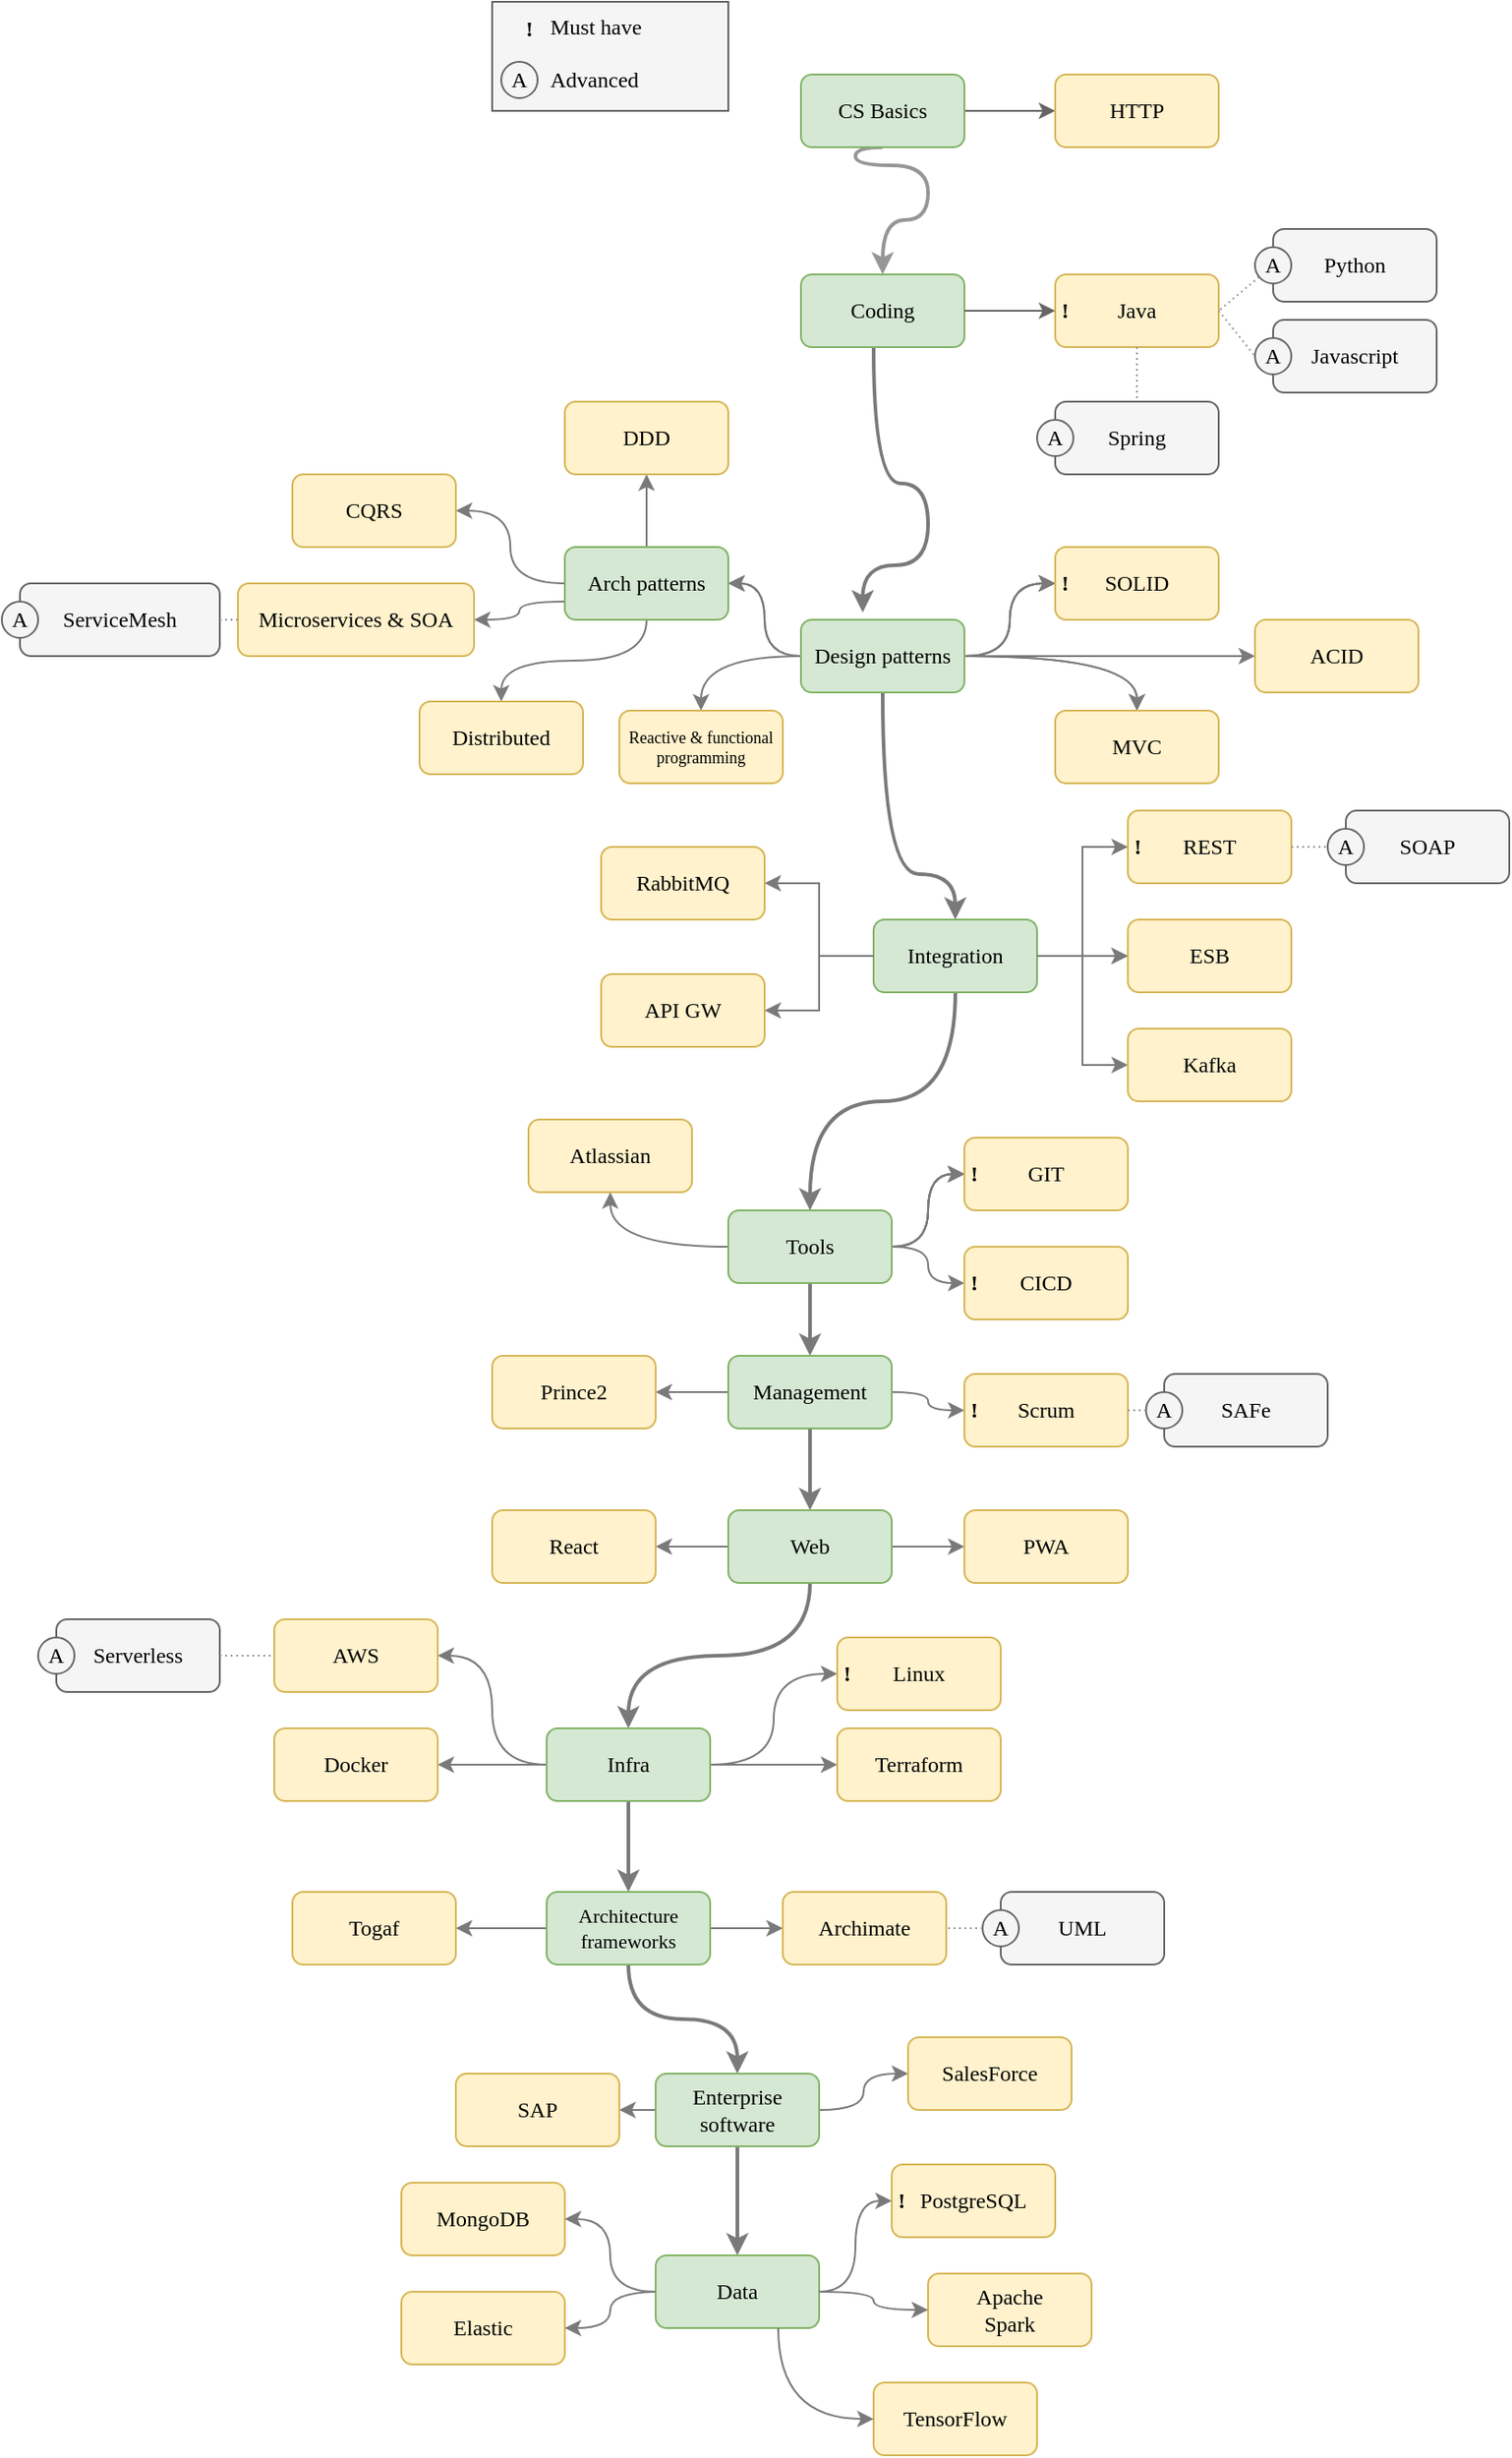 <mxfile>
    <diagram id="Pi41pnNdRc9fKp1xGcwt" name="Stránka-1">
        <mxGraphModel dx="1901" dy="782" grid="1" gridSize="10" guides="1" tooltips="1" connect="1" arrows="1" fold="1" page="1" pageScale="1" pageWidth="827" pageHeight="1169" math="0" shadow="0">
            <root>
                <mxCell id="0"/>
                <mxCell id="1" parent="0"/>
                <mxCell id="m7-xdzquWjCq0PtOlxxY-18" style="edgeStyle=elbowEdgeStyle;rounded=0;orthogonalLoop=1;jettySize=auto;html=1;exitX=1;exitY=0.5;exitDx=0;exitDy=0;entryX=0;entryY=0.5;entryDx=0;entryDy=0;fontFamily=Lucida Console;endArrow=classic;endFill=1;fillColor=#f5f5f5;strokeColor=#666666;fontColor=#000000;" parent="1" source="m7-xdzquWjCq0PtOlxxY-1" target="m7-xdzquWjCq0PtOlxxY-3" edge="1">
                    <mxGeometry relative="1" as="geometry"/>
                </mxCell>
                <mxCell id="m7-xdzquWjCq0PtOlxxY-20" style="edgeStyle=orthogonalEdgeStyle;curved=1;rounded=0;orthogonalLoop=1;jettySize=auto;html=1;exitX=0.5;exitY=1;exitDx=0;exitDy=0;entryX=0.5;entryY=0;entryDx=0;entryDy=0;fontFamily=Lucida Console;endArrow=classic;endFill=1;strokeColor=#969696;strokeWidth=2;fontColor=#000000;" parent="1" source="m7-xdzquWjCq0PtOlxxY-1" target="m7-xdzquWjCq0PtOlxxY-6" edge="1">
                    <mxGeometry relative="1" as="geometry">
                        <Array as="points">
                            <mxPoint x="320" y="220"/>
                            <mxPoint x="320" y="230"/>
                            <mxPoint x="360" y="230"/>
                            <mxPoint x="360" y="260"/>
                            <mxPoint x="335" y="260"/>
                        </Array>
                    </mxGeometry>
                </mxCell>
                <mxCell id="m7-xdzquWjCq0PtOlxxY-1" value="CS Basics" style="rounded=1;whiteSpace=wrap;html=1;fontFamily=Lucida Console;fillColor=#d5e8d4;strokeColor=#82b366;fontColor=#000000;" parent="1" vertex="1">
                    <mxGeometry x="290" y="180" width="90" height="40" as="geometry"/>
                </mxCell>
                <mxCell id="m7-xdzquWjCq0PtOlxxY-3" value="HTTP" style="rounded=1;whiteSpace=wrap;html=1;fontFamily=Lucida Console;fillColor=#fff2cc;strokeColor=#d6b656;fontColor=#000000;" parent="1" vertex="1">
                    <mxGeometry x="430" y="180" width="90" height="40" as="geometry"/>
                </mxCell>
                <mxCell id="m7-xdzquWjCq0PtOlxxY-27" value="" style="edgeStyle=orthogonalEdgeStyle;curved=1;rounded=0;orthogonalLoop=1;jettySize=auto;html=1;strokeColor=#7A7A7A;fontFamily=Lucida Console;endArrow=classic;endFill=1;entryX=0.378;entryY=-0.1;entryDx=0;entryDy=0;entryPerimeter=0;strokeWidth=2;fontColor=#000000;" parent="1" source="m7-xdzquWjCq0PtOlxxY-6" target="m7-xdzquWjCq0PtOlxxY-26" edge="1">
                    <mxGeometry relative="1" as="geometry">
                        <Array as="points">
                            <mxPoint x="330" y="405"/>
                            <mxPoint x="360" y="405"/>
                            <mxPoint x="360" y="450"/>
                            <mxPoint x="324" y="450"/>
                        </Array>
                    </mxGeometry>
                </mxCell>
                <mxCell id="m7-xdzquWjCq0PtOlxxY-6" value="Coding" style="rounded=1;whiteSpace=wrap;html=1;fontFamily=Lucida Console;fillColor=#d5e8d4;strokeColor=#82b366;fontColor=#000000;" parent="1" vertex="1">
                    <mxGeometry x="290" y="290" width="90" height="40" as="geometry"/>
                </mxCell>
                <mxCell id="m7-xdzquWjCq0PtOlxxY-7" value="Java" style="rounded=1;whiteSpace=wrap;html=1;fontFamily=Lucida Console;fillColor=#fff2cc;strokeColor=#d6b656;fontColor=#000000;" parent="1" vertex="1">
                    <mxGeometry x="430" y="290" width="90" height="40" as="geometry"/>
                </mxCell>
                <mxCell id="m7-xdzquWjCq0PtOlxxY-9" value="Python" style="rounded=1;whiteSpace=wrap;html=1;fontFamily=Lucida Console;fillColor=#f5f5f5;strokeColor=#666666;fontColor=#000000;" parent="1" vertex="1">
                    <mxGeometry x="550" y="265" width="90" height="40" as="geometry"/>
                </mxCell>
                <mxCell id="m7-xdzquWjCq0PtOlxxY-10" value="Javascript" style="rounded=1;whiteSpace=wrap;html=1;fontFamily=Lucida Console;fillColor=#f5f5f5;strokeColor=#666666;fontColor=#000000;" parent="1" vertex="1">
                    <mxGeometry x="550" y="315" width="90" height="40" as="geometry"/>
                </mxCell>
                <mxCell id="m7-xdzquWjCq0PtOlxxY-16" style="edgeStyle=none;rounded=0;orthogonalLoop=1;jettySize=auto;html=1;entryX=1;entryY=0.5;entryDx=0;entryDy=0;dashed=1;dashPattern=1 2;fontFamily=Lucida Console;endArrow=none;endFill=0;strokeColor=#999999;fontColor=#000000;" parent="1" source="m7-xdzquWjCq0PtOlxxY-12" target="m7-xdzquWjCq0PtOlxxY-7" edge="1">
                    <mxGeometry relative="1" as="geometry"/>
                </mxCell>
                <mxCell id="m7-xdzquWjCq0PtOlxxY-12" value="A" style="ellipse;whiteSpace=wrap;html=1;aspect=fixed;fontFamily=Lucida Console;fillColor=#f5f5f5;fontColor=#000000;strokeColor=#666666;" parent="1" vertex="1">
                    <mxGeometry x="540" y="275" width="20" height="20" as="geometry"/>
                </mxCell>
                <mxCell id="m7-xdzquWjCq0PtOlxxY-13" value="A" style="ellipse;whiteSpace=wrap;html=1;aspect=fixed;fontFamily=Lucida Console;fillColor=#f5f5f5;fontColor=#000000;strokeColor=#666666;" parent="1" vertex="1">
                    <mxGeometry x="540" y="325" width="20" height="20" as="geometry"/>
                </mxCell>
                <mxCell id="m7-xdzquWjCq0PtOlxxY-15" style="edgeStyle=none;rounded=0;orthogonalLoop=1;jettySize=auto;html=1;exitX=1;exitY=0.5;exitDx=0;exitDy=0;entryX=0;entryY=0.5;entryDx=0;entryDy=0;fontFamily=Lucida Console;endArrow=none;endFill=0;dashed=1;dashPattern=1 2;strokeColor=#999999;fontColor=#000000;" parent="1" source="m7-xdzquWjCq0PtOlxxY-7" target="m7-xdzquWjCq0PtOlxxY-13" edge="1">
                    <mxGeometry relative="1" as="geometry">
                        <mxPoint x="510" y="420" as="sourcePoint"/>
                        <mxPoint x="550" y="370" as="targetPoint"/>
                    </mxGeometry>
                </mxCell>
                <mxCell id="m7-xdzquWjCq0PtOlxxY-21" style="edgeStyle=elbowEdgeStyle;rounded=0;orthogonalLoop=1;jettySize=auto;html=1;exitX=1;exitY=0.5;exitDx=0;exitDy=0;entryX=0;entryY=0.5;entryDx=0;entryDy=0;fontFamily=Lucida Console;endArrow=classic;endFill=1;fillColor=#f5f5f5;strokeColor=#666666;fontColor=#000000;" parent="1" source="m7-xdzquWjCq0PtOlxxY-6" target="m7-xdzquWjCq0PtOlxxY-7" edge="1">
                    <mxGeometry relative="1" as="geometry">
                        <mxPoint x="390" y="190" as="sourcePoint"/>
                        <mxPoint x="440" y="140" as="targetPoint"/>
                    </mxGeometry>
                </mxCell>
                <mxCell id="m7-xdzquWjCq0PtOlxxY-24" value="Spring" style="rounded=1;whiteSpace=wrap;html=1;fontFamily=Lucida Console;fillColor=#f5f5f5;strokeColor=#666666;fontColor=#000000;" parent="1" vertex="1">
                    <mxGeometry x="430" y="360" width="90" height="40" as="geometry"/>
                </mxCell>
                <mxCell id="m7-xdzquWjCq0PtOlxxY-30" value="" style="edgeStyle=orthogonalEdgeStyle;curved=1;rounded=0;orthogonalLoop=1;jettySize=auto;html=1;strokeColor=#7A7A7A;fontFamily=Lucida Console;endArrow=classic;endFill=1;fontColor=#000000;" parent="1" source="m7-xdzquWjCq0PtOlxxY-26" target="m7-xdzquWjCq0PtOlxxY-29" edge="1">
                    <mxGeometry relative="1" as="geometry"/>
                </mxCell>
                <mxCell id="m7-xdzquWjCq0PtOlxxY-31" value="" style="edgeStyle=orthogonalEdgeStyle;curved=1;rounded=0;orthogonalLoop=1;jettySize=auto;html=1;strokeColor=#7A7A7A;fontFamily=Lucida Console;endArrow=classic;endFill=1;fontColor=#000000;" parent="1" source="m7-xdzquWjCq0PtOlxxY-26" target="m7-xdzquWjCq0PtOlxxY-29" edge="1">
                    <mxGeometry relative="1" as="geometry"/>
                </mxCell>
                <mxCell id="m7-xdzquWjCq0PtOlxxY-34" value="" style="edgeStyle=orthogonalEdgeStyle;curved=1;rounded=0;orthogonalLoop=1;jettySize=auto;html=1;strokeColor=#7A7A7A;fontFamily=Lucida Console;endArrow=classic;endFill=1;exitX=0;exitY=0.5;exitDx=0;exitDy=0;fontColor=#000000;" parent="1" source="m7-xdzquWjCq0PtOlxxY-35" target="m7-xdzquWjCq0PtOlxxY-32" edge="1">
                    <mxGeometry relative="1" as="geometry"/>
                </mxCell>
                <mxCell id="m7-xdzquWjCq0PtOlxxY-36" value="" style="edgeStyle=orthogonalEdgeStyle;curved=1;rounded=0;orthogonalLoop=1;jettySize=auto;html=1;strokeColor=#7A7A7A;fontFamily=Lucida Console;endArrow=classic;endFill=1;fontColor=#000000;" parent="1" source="m7-xdzquWjCq0PtOlxxY-26" target="m7-xdzquWjCq0PtOlxxY-35" edge="1">
                    <mxGeometry relative="1" as="geometry"/>
                </mxCell>
                <mxCell id="m7-xdzquWjCq0PtOlxxY-44" value="" style="edgeStyle=orthogonalEdgeStyle;curved=1;rounded=0;orthogonalLoop=1;jettySize=auto;html=1;strokeColor=#7A7A7A;fontFamily=Lucida Console;endArrow=classic;endFill=1;fontColor=#000000;" parent="1" source="m7-xdzquWjCq0PtOlxxY-26" target="m7-xdzquWjCq0PtOlxxY-29" edge="1">
                    <mxGeometry relative="1" as="geometry"/>
                </mxCell>
                <mxCell id="m7-xdzquWjCq0PtOlxxY-46" value="" style="edgeStyle=orthogonalEdgeStyle;curved=1;rounded=0;orthogonalLoop=1;jettySize=auto;html=1;strokeColor=#7A7A7A;fontFamily=Lucida Console;endArrow=classic;endFill=1;fontColor=#000000;" parent="1" source="m7-xdzquWjCq0PtOlxxY-26" target="m7-xdzquWjCq0PtOlxxY-45" edge="1">
                    <mxGeometry relative="1" as="geometry"/>
                </mxCell>
                <mxCell id="m7-xdzquWjCq0PtOlxxY-48" value="" style="edgeStyle=orthogonalEdgeStyle;curved=1;rounded=0;orthogonalLoop=1;jettySize=auto;html=1;strokeColor=#7A7A7A;fontFamily=Lucida Console;endArrow=classic;endFill=1;strokeWidth=2;fontColor=#000000;" parent="1" source="m7-xdzquWjCq0PtOlxxY-26" target="m7-xdzquWjCq0PtOlxxY-47" edge="1">
                    <mxGeometry relative="1" as="geometry">
                        <Array as="points">
                            <mxPoint x="335" y="620"/>
                            <mxPoint x="375" y="620"/>
                        </Array>
                    </mxGeometry>
                </mxCell>
                <mxCell id="m7-xdzquWjCq0PtOlxxY-49" value="" style="edgeStyle=orthogonalEdgeStyle;curved=1;rounded=0;orthogonalLoop=1;jettySize=auto;html=1;strokeColor=#7A7A7A;fontFamily=Lucida Console;endArrow=classic;endFill=1;fontColor=#000000;" parent="1" source="m7-xdzquWjCq0PtOlxxY-26" target="m7-xdzquWjCq0PtOlxxY-45" edge="1">
                    <mxGeometry relative="1" as="geometry"/>
                </mxCell>
                <mxCell id="m7-xdzquWjCq0PtOlxxY-51" value="" style="edgeStyle=orthogonalEdgeStyle;curved=1;rounded=0;orthogonalLoop=1;jettySize=auto;html=1;strokeColor=#7A7A7A;fontFamily=Lucida Console;endArrow=classic;endFill=1;fontColor=#000000;" parent="1" source="m7-xdzquWjCq0PtOlxxY-26" target="m7-xdzquWjCq0PtOlxxY-50" edge="1">
                    <mxGeometry relative="1" as="geometry"/>
                </mxCell>
                <mxCell id="m7-xdzquWjCq0PtOlxxY-101" value="" style="edgeStyle=orthogonalEdgeStyle;curved=1;rounded=0;orthogonalLoop=1;jettySize=auto;html=1;strokeColor=#7A7A7A;fontFamily=Lucida Console;endArrow=classic;endFill=1;fontColor=#000000;" parent="1" source="m7-xdzquWjCq0PtOlxxY-26" target="m7-xdzquWjCq0PtOlxxY-35" edge="1">
                    <mxGeometry relative="1" as="geometry"/>
                </mxCell>
                <mxCell id="m7-xdzquWjCq0PtOlxxY-103" value="" style="edgeStyle=orthogonalEdgeStyle;curved=1;rounded=0;orthogonalLoop=1;jettySize=auto;html=1;strokeColor=#7A7A7A;fontFamily=Lucida Console;endArrow=classic;endFill=1;fontColor=#000000;" parent="1" source="m7-xdzquWjCq0PtOlxxY-26" target="m7-xdzquWjCq0PtOlxxY-102" edge="1">
                    <mxGeometry relative="1" as="geometry"/>
                </mxCell>
                <mxCell id="m7-xdzquWjCq0PtOlxxY-26" value="Design patterns" style="rounded=1;whiteSpace=wrap;html=1;fontFamily=Lucida Console;fillColor=#d5e8d4;strokeColor=#82b366;fontColor=#000000;" parent="1" vertex="1">
                    <mxGeometry x="290" y="480" width="90" height="40" as="geometry"/>
                </mxCell>
                <mxCell id="m7-xdzquWjCq0PtOlxxY-29" value="SOLID" style="rounded=1;whiteSpace=wrap;html=1;fontFamily=Lucida Console;fillColor=#fff2cc;strokeColor=#d6b656;fontColor=#000000;" parent="1" vertex="1">
                    <mxGeometry x="430" y="440" width="90" height="40" as="geometry"/>
                </mxCell>
                <mxCell id="m7-xdzquWjCq0PtOlxxY-32" value="CQRS" style="rounded=1;whiteSpace=wrap;html=1;fontFamily=Lucida Console;fillColor=#fff2cc;strokeColor=#d6b656;fontColor=#000000;" parent="1" vertex="1">
                    <mxGeometry x="10" y="400" width="90" height="40" as="geometry"/>
                </mxCell>
                <mxCell id="m7-xdzquWjCq0PtOlxxY-38" value="" style="edgeStyle=orthogonalEdgeStyle;curved=1;rounded=0;orthogonalLoop=1;jettySize=auto;html=1;strokeColor=#7A7A7A;fontFamily=Lucida Console;endArrow=classic;endFill=1;exitX=0;exitY=0.75;exitDx=0;exitDy=0;fontColor=#000000;" parent="1" source="m7-xdzquWjCq0PtOlxxY-35" target="m7-xdzquWjCq0PtOlxxY-37" edge="1">
                    <mxGeometry relative="1" as="geometry"/>
                </mxCell>
                <mxCell id="m7-xdzquWjCq0PtOlxxY-40" value="" style="edgeStyle=orthogonalEdgeStyle;curved=1;rounded=0;orthogonalLoop=1;jettySize=auto;html=1;strokeColor=#7A7A7A;fontFamily=Lucida Console;endArrow=classic;endFill=1;exitX=0.5;exitY=1;exitDx=0;exitDy=0;fontColor=#000000;" parent="1" source="m7-xdzquWjCq0PtOlxxY-35" target="m7-xdzquWjCq0PtOlxxY-39" edge="1">
                    <mxGeometry relative="1" as="geometry"/>
                </mxCell>
                <mxCell id="m7-xdzquWjCq0PtOlxxY-42" value="" style="edgeStyle=orthogonalEdgeStyle;curved=1;rounded=0;orthogonalLoop=1;jettySize=auto;html=1;strokeColor=#7A7A7A;fontFamily=Lucida Console;endArrow=classic;endFill=1;fontColor=#000000;" parent="1" source="m7-xdzquWjCq0PtOlxxY-35" target="m7-xdzquWjCq0PtOlxxY-41" edge="1">
                    <mxGeometry relative="1" as="geometry"/>
                </mxCell>
                <mxCell id="m7-xdzquWjCq0PtOlxxY-35" value="Arch patterns" style="rounded=1;whiteSpace=wrap;html=1;fontFamily=Lucida Console;fillColor=#d5e8d4;strokeColor=#82b366;fontColor=#000000;" parent="1" vertex="1">
                    <mxGeometry x="160" y="440" width="90" height="40" as="geometry"/>
                </mxCell>
                <mxCell id="m7-xdzquWjCq0PtOlxxY-37" value="Microservices &amp;amp; SOA" style="rounded=1;whiteSpace=wrap;html=1;fontFamily=Lucida Console;fillColor=#fff2cc;strokeColor=#d6b656;fontColor=#000000;" parent="1" vertex="1">
                    <mxGeometry x="-20" y="460" width="130" height="40" as="geometry"/>
                </mxCell>
                <mxCell id="m7-xdzquWjCq0PtOlxxY-39" value="Distributed" style="rounded=1;whiteSpace=wrap;html=1;fontFamily=Lucida Console;fillColor=#fff2cc;strokeColor=#d6b656;fontColor=#000000;" parent="1" vertex="1">
                    <mxGeometry x="80" y="525" width="90" height="40" as="geometry"/>
                </mxCell>
                <mxCell id="m7-xdzquWjCq0PtOlxxY-41" value="DDD" style="rounded=1;whiteSpace=wrap;html=1;fontFamily=Lucida Console;fillColor=#fff2cc;strokeColor=#d6b656;fontColor=#000000;" parent="1" vertex="1">
                    <mxGeometry x="160" y="360" width="90" height="40" as="geometry"/>
                </mxCell>
                <mxCell id="m7-xdzquWjCq0PtOlxxY-45" value="MVC" style="rounded=1;whiteSpace=wrap;html=1;fontFamily=Lucida Console;fillColor=#fff2cc;strokeColor=#d6b656;fontColor=#000000;" parent="1" vertex="1">
                    <mxGeometry x="430" y="530" width="90" height="40" as="geometry"/>
                </mxCell>
                <mxCell id="m7-xdzquWjCq0PtOlxxY-61" value="" style="edgeStyle=orthogonalEdgeStyle;curved=1;rounded=0;orthogonalLoop=1;jettySize=auto;html=1;strokeColor=#7A7A7A;fontFamily=Lucida Console;endArrow=classic;endFill=1;fontColor=#000000;" parent="1" source="m7-xdzquWjCq0PtOlxxY-47" target="m7-xdzquWjCq0PtOlxxY-60" edge="1">
                    <mxGeometry relative="1" as="geometry"/>
                </mxCell>
                <mxCell id="m7-xdzquWjCq0PtOlxxY-63" value="" style="edgeStyle=elbowEdgeStyle;rounded=0;orthogonalLoop=1;jettySize=auto;html=1;strokeColor=#7A7A7A;fontFamily=Lucida Console;endArrow=classic;endFill=1;fontColor=#000000;" parent="1" source="m7-xdzquWjCq0PtOlxxY-47" target="m7-xdzquWjCq0PtOlxxY-62" edge="1">
                    <mxGeometry relative="1" as="geometry"/>
                </mxCell>
                <mxCell id="m7-xdzquWjCq0PtOlxxY-76" style="edgeStyle=orthogonalEdgeStyle;rounded=0;orthogonalLoop=1;jettySize=auto;html=1;strokeColor=#7A7A7A;fontFamily=Lucida Console;endArrow=classic;endFill=1;curved=1;exitX=0.5;exitY=1;exitDx=0;exitDy=0;entryX=0.5;entryY=0;entryDx=0;entryDy=0;strokeWidth=2;fontColor=#000000;" parent="1" source="m7-xdzquWjCq0PtOlxxY-47" target="m7-xdzquWjCq0PtOlxxY-77" edge="1">
                    <mxGeometry relative="1" as="geometry">
                        <mxPoint x="290" y="855" as="targetPoint"/>
                    </mxGeometry>
                </mxCell>
                <mxCell id="m7-xdzquWjCq0PtOlxxY-47" value="Integration" style="rounded=1;whiteSpace=wrap;html=1;fontFamily=Lucida Console;fillColor=#d5e8d4;strokeColor=#82b366;fontColor=#000000;" parent="1" vertex="1">
                    <mxGeometry x="330" y="645" width="90" height="40" as="geometry"/>
                </mxCell>
                <mxCell id="m7-xdzquWjCq0PtOlxxY-50" value="ACID" style="rounded=1;whiteSpace=wrap;html=1;fontFamily=Lucida Console;fillColor=#fff2cc;strokeColor=#d6b656;fontColor=#000000;" parent="1" vertex="1">
                    <mxGeometry x="540" y="480" width="90" height="40" as="geometry"/>
                </mxCell>
                <mxCell id="m7-xdzquWjCq0PtOlxxY-53" value="REST" style="rounded=1;whiteSpace=wrap;html=1;fontFamily=Lucida Console;fillColor=#fff2cc;strokeColor=#d6b656;fontColor=#000000;" parent="1" vertex="1">
                    <mxGeometry x="470" y="585" width="90" height="40" as="geometry"/>
                </mxCell>
                <mxCell id="m7-xdzquWjCq0PtOlxxY-57" value="SOAP" style="rounded=1;whiteSpace=wrap;html=1;fontFamily=Lucida Console;fillColor=#f5f5f5;strokeColor=#666666;fontColor=#000000;" parent="1" vertex="1">
                    <mxGeometry x="590" y="585" width="90" height="40" as="geometry"/>
                </mxCell>
                <mxCell id="m7-xdzquWjCq0PtOlxxY-58" value="A" style="ellipse;whiteSpace=wrap;html=1;aspect=fixed;fontFamily=Lucida Console;fillColor=#f5f5f5;fontColor=#000000;strokeColor=#666666;" parent="1" vertex="1">
                    <mxGeometry x="580" y="595" width="20" height="20" as="geometry"/>
                </mxCell>
                <mxCell id="m7-xdzquWjCq0PtOlxxY-59" style="edgeStyle=none;rounded=0;orthogonalLoop=1;jettySize=auto;html=1;exitX=1;exitY=0.5;exitDx=0;exitDy=0;entryX=0;entryY=0.5;entryDx=0;entryDy=0;fontFamily=Lucida Console;endArrow=none;endFill=0;dashed=1;dashPattern=1 2;strokeColor=#999999;fontColor=#000000;" parent="1" source="m7-xdzquWjCq0PtOlxxY-53" target="m7-xdzquWjCq0PtOlxxY-58" edge="1">
                    <mxGeometry relative="1" as="geometry">
                        <mxPoint x="590" y="525" as="sourcePoint"/>
                        <mxPoint x="620" y="585" as="targetPoint"/>
                    </mxGeometry>
                </mxCell>
                <mxCell id="m7-xdzquWjCq0PtOlxxY-60" value="ESB" style="rounded=1;whiteSpace=wrap;html=1;fontFamily=Lucida Console;fillColor=#fff2cc;strokeColor=#d6b656;fontColor=#000000;" parent="1" vertex="1">
                    <mxGeometry x="470" y="645" width="90" height="40" as="geometry"/>
                </mxCell>
                <mxCell id="m7-xdzquWjCq0PtOlxxY-62" value="Kafka" style="rounded=1;whiteSpace=wrap;html=1;fontFamily=Lucida Console;fillColor=#fff2cc;strokeColor=#d6b656;fontColor=#000000;" parent="1" vertex="1">
                    <mxGeometry x="470" y="705" width="90" height="40" as="geometry"/>
                </mxCell>
                <mxCell id="m7-xdzquWjCq0PtOlxxY-64" value="RabbitMQ" style="rounded=1;whiteSpace=wrap;html=1;fontFamily=Lucida Console;fillColor=#fff2cc;strokeColor=#d6b656;fontColor=#000000;" parent="1" vertex="1">
                    <mxGeometry x="180" y="605" width="90" height="40" as="geometry"/>
                </mxCell>
                <mxCell id="m7-xdzquWjCq0PtOlxxY-69" value="API GW" style="rounded=1;whiteSpace=wrap;html=1;fontFamily=Lucida Console;fillColor=#fff2cc;strokeColor=#d6b656;fontColor=#000000;" parent="1" vertex="1">
                    <mxGeometry x="180" y="675" width="90" height="40" as="geometry"/>
                </mxCell>
                <mxCell id="m7-xdzquWjCq0PtOlxxY-71" value="" style="edgeStyle=elbowEdgeStyle;rounded=0;orthogonalLoop=1;jettySize=auto;html=1;strokeColor=#7A7A7A;fontFamily=Lucida Console;endArrow=classic;endFill=1;entryX=1;entryY=0.5;entryDx=0;entryDy=0;fontColor=#000000;" parent="1" target="m7-xdzquWjCq0PtOlxxY-69" edge="1">
                    <mxGeometry relative="1" as="geometry">
                        <mxPoint x="330" y="665" as="sourcePoint"/>
                        <mxPoint x="270" y="705" as="targetPoint"/>
                    </mxGeometry>
                </mxCell>
                <mxCell id="m7-xdzquWjCq0PtOlxxY-72" value="" style="edgeStyle=elbowEdgeStyle;rounded=0;orthogonalLoop=1;jettySize=auto;html=1;strokeColor=#7A7A7A;fontFamily=Lucida Console;endArrow=classic;endFill=1;entryX=1;entryY=0.5;entryDx=0;entryDy=0;fontColor=#000000;" parent="1" target="m7-xdzquWjCq0PtOlxxY-64" edge="1">
                    <mxGeometry relative="1" as="geometry">
                        <mxPoint x="330" y="665" as="sourcePoint"/>
                        <mxPoint x="225" y="635" as="targetPoint"/>
                    </mxGeometry>
                </mxCell>
                <mxCell id="m7-xdzquWjCq0PtOlxxY-73" value="" style="edgeStyle=elbowEdgeStyle;rounded=0;orthogonalLoop=1;jettySize=auto;html=1;strokeColor=#7A7A7A;fontFamily=Lucida Console;endArrow=classic;endFill=1;entryX=0;entryY=0.5;entryDx=0;entryDy=0;fontColor=#000000;" parent="1" target="m7-xdzquWjCq0PtOlxxY-53" edge="1">
                    <mxGeometry relative="1" as="geometry">
                        <mxPoint x="420" y="665" as="sourcePoint"/>
                        <mxPoint x="470" y="585" as="targetPoint"/>
                    </mxGeometry>
                </mxCell>
                <mxCell id="m7-xdzquWjCq0PtOlxxY-74" value="" style="edgeStyle=elbowEdgeStyle;rounded=0;orthogonalLoop=1;jettySize=auto;html=1;strokeColor=#7A7A7A;fontFamily=Lucida Console;endArrow=classic;endFill=1;fontColor=#000000;" parent="1" edge="1">
                    <mxGeometry relative="1" as="geometry">
                        <mxPoint x="420" y="665" as="sourcePoint"/>
                        <mxPoint x="470" y="665" as="targetPoint"/>
                    </mxGeometry>
                </mxCell>
                <mxCell id="m7-xdzquWjCq0PtOlxxY-79" value="" style="edgeStyle=orthogonalEdgeStyle;curved=1;rounded=0;orthogonalLoop=1;jettySize=auto;html=1;strokeColor=#7A7A7A;fontFamily=Lucida Console;endArrow=classic;endFill=1;fontColor=#000000;" parent="1" source="m7-xdzquWjCq0PtOlxxY-77" target="m7-xdzquWjCq0PtOlxxY-78" edge="1">
                    <mxGeometry relative="1" as="geometry"/>
                </mxCell>
                <mxCell id="m7-xdzquWjCq0PtOlxxY-80" value="" style="edgeStyle=orthogonalEdgeStyle;curved=1;rounded=0;orthogonalLoop=1;jettySize=auto;html=1;strokeColor=#7A7A7A;fontFamily=Lucida Console;endArrow=classic;endFill=1;fontColor=#000000;" parent="1" source="m7-xdzquWjCq0PtOlxxY-77" target="m7-xdzquWjCq0PtOlxxY-78" edge="1">
                    <mxGeometry relative="1" as="geometry"/>
                </mxCell>
                <mxCell id="m7-xdzquWjCq0PtOlxxY-81" value="" style="edgeStyle=orthogonalEdgeStyle;curved=1;rounded=0;orthogonalLoop=1;jettySize=auto;html=1;strokeColor=#7A7A7A;fontFamily=Lucida Console;endArrow=classic;endFill=1;fontColor=#000000;" parent="1" source="m7-xdzquWjCq0PtOlxxY-77" target="m7-xdzquWjCq0PtOlxxY-78" edge="1">
                    <mxGeometry relative="1" as="geometry"/>
                </mxCell>
                <mxCell id="m7-xdzquWjCq0PtOlxxY-82" value="" style="edgeStyle=orthogonalEdgeStyle;curved=1;rounded=0;orthogonalLoop=1;jettySize=auto;html=1;strokeColor=#7A7A7A;fontFamily=Lucida Console;endArrow=classic;endFill=1;fontColor=#000000;" parent="1" source="m7-xdzquWjCq0PtOlxxY-77" target="m7-xdzquWjCq0PtOlxxY-78" edge="1">
                    <mxGeometry relative="1" as="geometry"/>
                </mxCell>
                <mxCell id="m7-xdzquWjCq0PtOlxxY-84" value="" style="edgeStyle=orthogonalEdgeStyle;curved=1;rounded=0;orthogonalLoop=1;jettySize=auto;html=1;strokeColor=#7A7A7A;fontFamily=Lucida Console;endArrow=classic;endFill=1;fontColor=#000000;" parent="1" source="m7-xdzquWjCq0PtOlxxY-77" target="m7-xdzquWjCq0PtOlxxY-83" edge="1">
                    <mxGeometry relative="1" as="geometry"/>
                </mxCell>
                <mxCell id="m7-xdzquWjCq0PtOlxxY-86" value="" style="edgeStyle=orthogonalEdgeStyle;curved=1;rounded=0;orthogonalLoop=1;jettySize=auto;html=1;strokeColor=#7A7A7A;fontFamily=Lucida Console;endArrow=classic;endFill=1;fontColor=#000000;" parent="1" source="m7-xdzquWjCq0PtOlxxY-77" target="m7-xdzquWjCq0PtOlxxY-85" edge="1">
                    <mxGeometry relative="1" as="geometry"/>
                </mxCell>
                <mxCell id="m7-xdzquWjCq0PtOlxxY-88" value="" style="edgeStyle=orthogonalEdgeStyle;curved=1;rounded=0;orthogonalLoop=1;jettySize=auto;html=1;strokeColor=#7A7A7A;fontFamily=Lucida Console;endArrow=classic;endFill=1;strokeWidth=2;fontColor=#000000;" parent="1" source="m7-xdzquWjCq0PtOlxxY-77" target="m7-xdzquWjCq0PtOlxxY-87" edge="1">
                    <mxGeometry relative="1" as="geometry"/>
                </mxCell>
                <mxCell id="m7-xdzquWjCq0PtOlxxY-77" value="Tools" style="rounded=1;whiteSpace=wrap;html=1;fontFamily=Lucida Console;fillColor=#d5e8d4;strokeColor=#82b366;fontColor=#000000;" parent="1" vertex="1">
                    <mxGeometry x="250" y="805" width="90" height="40" as="geometry"/>
                </mxCell>
                <mxCell id="m7-xdzquWjCq0PtOlxxY-78" value="GIT" style="rounded=1;whiteSpace=wrap;html=1;fontFamily=Lucida Console;fillColor=#fff2cc;strokeColor=#d6b656;fontColor=#000000;" parent="1" vertex="1">
                    <mxGeometry x="380" y="765" width="90" height="40" as="geometry"/>
                </mxCell>
                <mxCell id="m7-xdzquWjCq0PtOlxxY-83" value="CICD" style="rounded=1;whiteSpace=wrap;html=1;fontFamily=Lucida Console;fillColor=#fff2cc;strokeColor=#d6b656;fontColor=#000000;" parent="1" vertex="1">
                    <mxGeometry x="380" y="825" width="90" height="40" as="geometry"/>
                </mxCell>
                <mxCell id="m7-xdzquWjCq0PtOlxxY-85" value="Atlassian" style="rounded=1;whiteSpace=wrap;html=1;fontFamily=Lucida Console;fillColor=#fff2cc;strokeColor=#d6b656;fontColor=#000000;" parent="1" vertex="1">
                    <mxGeometry x="140" y="755" width="90" height="40" as="geometry"/>
                </mxCell>
                <mxCell id="m7-xdzquWjCq0PtOlxxY-90" value="" style="edgeStyle=orthogonalEdgeStyle;curved=1;rounded=0;orthogonalLoop=1;jettySize=auto;html=1;strokeColor=#7A7A7A;fontFamily=Lucida Console;endArrow=classic;endFill=1;fontColor=#000000;" parent="1" source="m7-xdzquWjCq0PtOlxxY-87" target="m7-xdzquWjCq0PtOlxxY-89" edge="1">
                    <mxGeometry relative="1" as="geometry"/>
                </mxCell>
                <mxCell id="m7-xdzquWjCq0PtOlxxY-95" value="" style="edgeStyle=orthogonalEdgeStyle;curved=1;rounded=0;orthogonalLoop=1;jettySize=auto;html=1;strokeColor=#7A7A7A;fontFamily=Lucida Console;endArrow=classic;endFill=1;fontColor=#000000;" parent="1" source="m7-xdzquWjCq0PtOlxxY-87" target="m7-xdzquWjCq0PtOlxxY-94" edge="1">
                    <mxGeometry relative="1" as="geometry"/>
                </mxCell>
                <mxCell id="m7-xdzquWjCq0PtOlxxY-98" value="" style="edgeStyle=orthogonalEdgeStyle;curved=1;rounded=0;orthogonalLoop=1;jettySize=auto;html=1;strokeColor=#7A7A7A;fontFamily=Lucida Console;endArrow=classic;endFill=1;strokeWidth=2;fontColor=#000000;" parent="1" source="m7-xdzquWjCq0PtOlxxY-87" target="m7-xdzquWjCq0PtOlxxY-97" edge="1">
                    <mxGeometry relative="1" as="geometry"/>
                </mxCell>
                <mxCell id="m7-xdzquWjCq0PtOlxxY-87" value="Management" style="rounded=1;whiteSpace=wrap;html=1;fontFamily=Lucida Console;fillColor=#d5e8d4;strokeColor=#82b366;fontColor=#000000;" parent="1" vertex="1">
                    <mxGeometry x="250" y="885" width="90" height="40" as="geometry"/>
                </mxCell>
                <mxCell id="m7-xdzquWjCq0PtOlxxY-89" value="Scrum" style="rounded=1;whiteSpace=wrap;html=1;fontFamily=Lucida Console;fillColor=#fff2cc;strokeColor=#d6b656;fontColor=#000000;" parent="1" vertex="1">
                    <mxGeometry x="380" y="895" width="90" height="40" as="geometry"/>
                </mxCell>
                <mxCell id="m7-xdzquWjCq0PtOlxxY-91" value="SAFe" style="rounded=1;whiteSpace=wrap;html=1;fontFamily=Lucida Console;fillColor=#f5f5f5;strokeColor=#666666;fontColor=#000000;" parent="1" vertex="1">
                    <mxGeometry x="490" y="895" width="90" height="40" as="geometry"/>
                </mxCell>
                <mxCell id="m7-xdzquWjCq0PtOlxxY-92" value="A" style="ellipse;whiteSpace=wrap;html=1;aspect=fixed;fontFamily=Lucida Console;fillColor=#f5f5f5;fontColor=#000000;strokeColor=#666666;" parent="1" vertex="1">
                    <mxGeometry x="480" y="905" width="20" height="20" as="geometry"/>
                </mxCell>
                <mxCell id="m7-xdzquWjCq0PtOlxxY-93" style="edgeStyle=none;rounded=0;orthogonalLoop=1;jettySize=auto;html=1;exitX=1;exitY=0.5;exitDx=0;exitDy=0;entryX=0;entryY=0.5;entryDx=0;entryDy=0;fontFamily=Lucida Console;endArrow=none;endFill=0;dashed=1;dashPattern=1 2;strokeColor=#999999;fontColor=#000000;" parent="1" source="m7-xdzquWjCq0PtOlxxY-89" target="m7-xdzquWjCq0PtOlxxY-92" edge="1">
                    <mxGeometry relative="1" as="geometry">
                        <mxPoint x="570" y="595" as="sourcePoint"/>
                        <mxPoint x="590" y="595" as="targetPoint"/>
                    </mxGeometry>
                </mxCell>
                <mxCell id="m7-xdzquWjCq0PtOlxxY-94" value="Prince2" style="rounded=1;whiteSpace=wrap;html=1;fontFamily=Lucida Console;fillColor=#fff2cc;strokeColor=#d6b656;fontColor=#000000;" parent="1" vertex="1">
                    <mxGeometry x="120" y="885" width="90" height="40" as="geometry"/>
                </mxCell>
                <mxCell id="m7-xdzquWjCq0PtOlxxY-96" value="A" style="ellipse;whiteSpace=wrap;html=1;aspect=fixed;fontFamily=Lucida Console;fillColor=#f5f5f5;fontColor=#000000;strokeColor=#666666;" parent="1" vertex="1">
                    <mxGeometry x="420" y="370" width="20" height="20" as="geometry"/>
                </mxCell>
                <mxCell id="m7-xdzquWjCq0PtOlxxY-100" value="" style="edgeStyle=orthogonalEdgeStyle;curved=1;rounded=0;orthogonalLoop=1;jettySize=auto;html=1;strokeColor=#7A7A7A;fontFamily=Lucida Console;endArrow=classic;endFill=1;fontColor=#000000;" parent="1" source="m7-xdzquWjCq0PtOlxxY-97" target="m7-xdzquWjCq0PtOlxxY-99" edge="1">
                    <mxGeometry relative="1" as="geometry"/>
                </mxCell>
                <mxCell id="m7-xdzquWjCq0PtOlxxY-105" value="" style="edgeStyle=orthogonalEdgeStyle;curved=1;rounded=0;orthogonalLoop=1;jettySize=auto;html=1;strokeColor=#7A7A7A;fontFamily=Lucida Console;fontSize=9;endArrow=classic;endFill=1;fontColor=#000000;" parent="1" source="m7-xdzquWjCq0PtOlxxY-97" target="m7-xdzquWjCq0PtOlxxY-104" edge="1">
                    <mxGeometry relative="1" as="geometry"/>
                </mxCell>
                <mxCell id="m7-xdzquWjCq0PtOlxxY-107" value="" style="edgeStyle=orthogonalEdgeStyle;curved=1;rounded=0;orthogonalLoop=1;jettySize=auto;html=1;strokeColor=#7A7A7A;fontFamily=Lucida Console;fontSize=9;endArrow=classic;endFill=1;exitX=0.5;exitY=1;exitDx=0;exitDy=0;strokeWidth=2;fontColor=#000000;" parent="1" source="m7-xdzquWjCq0PtOlxxY-97" target="m7-xdzquWjCq0PtOlxxY-106" edge="1">
                    <mxGeometry relative="1" as="geometry"/>
                </mxCell>
                <mxCell id="m7-xdzquWjCq0PtOlxxY-97" value="Web" style="rounded=1;whiteSpace=wrap;html=1;fontFamily=Lucida Console;fillColor=#d5e8d4;strokeColor=#82b366;fontColor=#000000;" parent="1" vertex="1">
                    <mxGeometry x="250" y="970" width="90" height="40" as="geometry"/>
                </mxCell>
                <mxCell id="m7-xdzquWjCq0PtOlxxY-99" value="PWA" style="rounded=1;whiteSpace=wrap;html=1;fontFamily=Lucida Console;fillColor=#fff2cc;strokeColor=#d6b656;fontColor=#000000;" parent="1" vertex="1">
                    <mxGeometry x="380" y="970" width="90" height="40" as="geometry"/>
                </mxCell>
                <mxCell id="m7-xdzquWjCq0PtOlxxY-102" value="Reactive &amp;amp; functional programming" style="rounded=1;whiteSpace=wrap;html=1;fontFamily=Lucida Console;fillColor=#fff2cc;strokeColor=#d6b656;fontSize=9;fontColor=#000000;" parent="1" vertex="1">
                    <mxGeometry x="190" y="530" width="90" height="40" as="geometry"/>
                </mxCell>
                <mxCell id="m7-xdzquWjCq0PtOlxxY-104" value="React" style="rounded=1;whiteSpace=wrap;html=1;fontFamily=Lucida Console;fillColor=#fff2cc;strokeColor=#d6b656;fontColor=#000000;" parent="1" vertex="1">
                    <mxGeometry x="120" y="970" width="90" height="40" as="geometry"/>
                </mxCell>
                <mxCell id="m7-xdzquWjCq0PtOlxxY-109" value="" style="edgeStyle=orthogonalEdgeStyle;curved=1;rounded=0;orthogonalLoop=1;jettySize=auto;html=1;strokeColor=#7A7A7A;fontFamily=Lucida Console;fontSize=9;endArrow=classic;endFill=1;entryX=1;entryY=0.5;entryDx=0;entryDy=0;fontColor=#000000;" parent="1" source="m7-xdzquWjCq0PtOlxxY-106" target="m7-xdzquWjCq0PtOlxxY-108" edge="1">
                    <mxGeometry relative="1" as="geometry"/>
                </mxCell>
                <mxCell id="m7-xdzquWjCq0PtOlxxY-114" value="" style="edgeStyle=orthogonalEdgeStyle;curved=1;rounded=0;orthogonalLoop=1;jettySize=auto;html=1;strokeColor=#7A7A7A;fontFamily=Lucida Console;fontSize=9;endArrow=classic;endFill=1;entryX=0;entryY=0.5;entryDx=0;entryDy=0;fontColor=#000000;" parent="1" source="m7-xdzquWjCq0PtOlxxY-106" target="m7-xdzquWjCq0PtOlxxY-113" edge="1">
                    <mxGeometry relative="1" as="geometry"/>
                </mxCell>
                <mxCell id="m7-xdzquWjCq0PtOlxxY-116" style="edgeStyle=orthogonalEdgeStyle;curved=1;rounded=0;orthogonalLoop=1;jettySize=auto;html=1;strokeColor=#7A7A7A;fontFamily=Lucida Console;fontSize=9;endArrow=classic;endFill=1;fontColor=#000000;" parent="1" source="m7-xdzquWjCq0PtOlxxY-106" target="m7-xdzquWjCq0PtOlxxY-115" edge="1">
                    <mxGeometry relative="1" as="geometry"/>
                </mxCell>
                <mxCell id="m7-xdzquWjCq0PtOlxxY-118" style="edgeStyle=orthogonalEdgeStyle;curved=1;rounded=0;orthogonalLoop=1;jettySize=auto;html=1;entryX=1;entryY=0.5;entryDx=0;entryDy=0;strokeColor=#7A7A7A;fontFamily=Lucida Console;fontSize=9;endArrow=classic;endFill=1;fontColor=#000000;" parent="1" source="m7-xdzquWjCq0PtOlxxY-106" target="m7-xdzquWjCq0PtOlxxY-117" edge="1">
                    <mxGeometry relative="1" as="geometry"/>
                </mxCell>
                <mxCell id="m7-xdzquWjCq0PtOlxxY-120" style="edgeStyle=orthogonalEdgeStyle;curved=1;rounded=0;orthogonalLoop=1;jettySize=auto;html=1;strokeColor=#7A7A7A;fontFamily=Lucida Console;fontSize=9;endArrow=classic;endFill=1;strokeWidth=2;fontColor=#000000;" parent="1" source="m7-xdzquWjCq0PtOlxxY-106" target="m7-xdzquWjCq0PtOlxxY-119" edge="1">
                    <mxGeometry relative="1" as="geometry"/>
                </mxCell>
                <mxCell id="m7-xdzquWjCq0PtOlxxY-106" value="Infra" style="rounded=1;whiteSpace=wrap;html=1;fontFamily=Lucida Console;fillColor=#d5e8d4;strokeColor=#82b366;fontColor=#000000;" parent="1" vertex="1">
                    <mxGeometry x="150" y="1090" width="90" height="40" as="geometry"/>
                </mxCell>
                <mxCell id="m7-xdzquWjCq0PtOlxxY-108" value="AWS" style="rounded=1;whiteSpace=wrap;html=1;fontFamily=Lucida Console;fillColor=#fff2cc;strokeColor=#d6b656;fontColor=#000000;" parent="1" vertex="1">
                    <mxGeometry y="1030" width="90" height="40" as="geometry"/>
                </mxCell>
                <mxCell id="m7-xdzquWjCq0PtOlxxY-110" value="Serverless" style="rounded=1;whiteSpace=wrap;html=1;fontFamily=Lucida Console;fillColor=#f5f5f5;strokeColor=#666666;fontColor=#000000;" parent="1" vertex="1">
                    <mxGeometry x="-120" y="1030" width="90" height="40" as="geometry"/>
                </mxCell>
                <mxCell id="m7-xdzquWjCq0PtOlxxY-111" style="edgeStyle=none;rounded=0;orthogonalLoop=1;jettySize=auto;html=1;exitX=1;exitY=0.5;exitDx=0;exitDy=0;entryX=0;entryY=0.5;entryDx=0;entryDy=0;fontFamily=Lucida Console;endArrow=none;endFill=0;dashed=1;dashPattern=1 2;strokeColor=#999999;fontColor=#000000;" parent="1" source="m7-xdzquWjCq0PtOlxxY-110" target="m7-xdzquWjCq0PtOlxxY-108" edge="1">
                    <mxGeometry relative="1" as="geometry">
                        <mxPoint x="480" y="925" as="sourcePoint"/>
                        <mxPoint x="490" y="925" as="targetPoint"/>
                    </mxGeometry>
                </mxCell>
                <mxCell id="m7-xdzquWjCq0PtOlxxY-112" value="A" style="ellipse;whiteSpace=wrap;html=1;aspect=fixed;fontFamily=Lucida Console;fillColor=#f5f5f5;fontColor=#000000;strokeColor=#666666;" parent="1" vertex="1">
                    <mxGeometry x="-130" y="1040" width="20" height="20" as="geometry"/>
                </mxCell>
                <mxCell id="m7-xdzquWjCq0PtOlxxY-113" value="Linux" style="rounded=1;whiteSpace=wrap;html=1;fontFamily=Lucida Console;fillColor=#fff2cc;strokeColor=#d6b656;fontColor=#000000;" parent="1" vertex="1">
                    <mxGeometry x="310" y="1040" width="90" height="40" as="geometry"/>
                </mxCell>
                <mxCell id="m7-xdzquWjCq0PtOlxxY-115" value="Terraform" style="rounded=1;whiteSpace=wrap;html=1;fontFamily=Lucida Console;fillColor=#fff2cc;strokeColor=#d6b656;fontColor=#000000;" parent="1" vertex="1">
                    <mxGeometry x="310" y="1090" width="90" height="40" as="geometry"/>
                </mxCell>
                <mxCell id="m7-xdzquWjCq0PtOlxxY-117" value="Docker" style="rounded=1;whiteSpace=wrap;html=1;fontFamily=Lucida Console;fillColor=#fff2cc;strokeColor=#d6b656;fontColor=#000000;" parent="1" vertex="1">
                    <mxGeometry y="1090" width="90" height="40" as="geometry"/>
                </mxCell>
                <mxCell id="m7-xdzquWjCq0PtOlxxY-126" style="edgeStyle=orthogonalEdgeStyle;curved=1;rounded=0;orthogonalLoop=1;jettySize=auto;html=1;entryX=0;entryY=0.5;entryDx=0;entryDy=0;strokeColor=#7A7A7A;fontFamily=Lucida Console;fontSize=11;endArrow=classic;endFill=1;fontColor=#000000;" parent="1" source="m7-xdzquWjCq0PtOlxxY-119" target="m7-xdzquWjCq0PtOlxxY-121" edge="1">
                    <mxGeometry relative="1" as="geometry"/>
                </mxCell>
                <mxCell id="m7-xdzquWjCq0PtOlxxY-127" style="edgeStyle=orthogonalEdgeStyle;curved=1;rounded=0;orthogonalLoop=1;jettySize=auto;html=1;entryX=1;entryY=0.5;entryDx=0;entryDy=0;strokeColor=#7A7A7A;fontFamily=Lucida Console;fontSize=11;endArrow=classic;endFill=1;fontColor=#000000;" parent="1" source="m7-xdzquWjCq0PtOlxxY-119" target="m7-xdzquWjCq0PtOlxxY-122" edge="1">
                    <mxGeometry relative="1" as="geometry"/>
                </mxCell>
                <mxCell id="m7-xdzquWjCq0PtOlxxY-132" style="edgeStyle=orthogonalEdgeStyle;curved=1;rounded=0;orthogonalLoop=1;jettySize=auto;html=1;strokeColor=#7A7A7A;fontFamily=Lucida Console;fontSize=11;endArrow=classic;endFill=1;exitX=0.5;exitY=1;exitDx=0;exitDy=0;entryX=0.5;entryY=0;entryDx=0;entryDy=0;strokeWidth=2;fontColor=#000000;" parent="1" source="m7-xdzquWjCq0PtOlxxY-119" target="m7-xdzquWjCq0PtOlxxY-133" edge="1">
                    <mxGeometry relative="1" as="geometry">
                        <mxPoint x="350" y="1330" as="targetPoint"/>
                    </mxGeometry>
                </mxCell>
                <mxCell id="m7-xdzquWjCq0PtOlxxY-119" value="Architecture frameworks" style="rounded=1;whiteSpace=wrap;html=1;fontFamily=Lucida Console;fillColor=#d5e8d4;strokeColor=#82b366;fontSize=11;fontColor=#000000;" parent="1" vertex="1">
                    <mxGeometry x="150" y="1180" width="90" height="40" as="geometry"/>
                </mxCell>
                <mxCell id="m7-xdzquWjCq0PtOlxxY-121" value="Archimate" style="rounded=1;whiteSpace=wrap;html=1;fontFamily=Lucida Console;fillColor=#fff2cc;strokeColor=#d6b656;fontColor=#000000;" parent="1" vertex="1">
                    <mxGeometry x="280" y="1180" width="90" height="40" as="geometry"/>
                </mxCell>
                <mxCell id="m7-xdzquWjCq0PtOlxxY-122" value="Togaf" style="rounded=1;whiteSpace=wrap;html=1;fontFamily=Lucida Console;fillColor=#fff2cc;strokeColor=#d6b656;fontColor=#000000;" parent="1" vertex="1">
                    <mxGeometry x="10" y="1180" width="90" height="40" as="geometry"/>
                </mxCell>
                <mxCell id="m7-xdzquWjCq0PtOlxxY-123" value="UML" style="rounded=1;whiteSpace=wrap;html=1;fontFamily=Lucida Console;fillColor=#f5f5f5;strokeColor=#666666;fontColor=#000000;" parent="1" vertex="1">
                    <mxGeometry x="400" y="1180" width="90" height="40" as="geometry"/>
                </mxCell>
                <mxCell id="m7-xdzquWjCq0PtOlxxY-124" value="A" style="ellipse;whiteSpace=wrap;html=1;aspect=fixed;fontFamily=Lucida Console;fillColor=#f5f5f5;fontColor=#000000;strokeColor=#666666;" parent="1" vertex="1">
                    <mxGeometry x="390" y="1190" width="20" height="20" as="geometry"/>
                </mxCell>
                <mxCell id="m7-xdzquWjCq0PtOlxxY-125" style="edgeStyle=none;rounded=0;orthogonalLoop=1;jettySize=auto;html=1;exitX=0;exitY=0.5;exitDx=0;exitDy=0;entryX=1;entryY=0.5;entryDx=0;entryDy=0;fontFamily=Lucida Console;endArrow=none;endFill=0;dashed=1;dashPattern=1 2;strokeColor=#999999;fontColor=#000000;" parent="1" source="m7-xdzquWjCq0PtOlxxY-124" target="m7-xdzquWjCq0PtOlxxY-121" edge="1">
                    <mxGeometry relative="1" as="geometry">
                        <mxPoint x="-20.0" y="1060" as="sourcePoint"/>
                        <mxPoint x="10.0" y="1060" as="targetPoint"/>
                    </mxGeometry>
                </mxCell>
                <mxCell id="m7-xdzquWjCq0PtOlxxY-128" value="ServiceMesh" style="rounded=1;whiteSpace=wrap;html=1;fontFamily=Lucida Console;fillColor=#f5f5f5;strokeColor=#666666;fontColor=#000000;" parent="1" vertex="1">
                    <mxGeometry x="-140" y="460" width="110" height="40" as="geometry"/>
                </mxCell>
                <mxCell id="m7-xdzquWjCq0PtOlxxY-129" value="A" style="ellipse;whiteSpace=wrap;html=1;aspect=fixed;fontFamily=Lucida Console;fillColor=#f5f5f5;fontColor=#000000;strokeColor=#666666;" parent="1" vertex="1">
                    <mxGeometry x="-150" y="470" width="20" height="20" as="geometry"/>
                </mxCell>
                <mxCell id="m7-xdzquWjCq0PtOlxxY-130" style="edgeStyle=none;rounded=0;orthogonalLoop=1;jettySize=auto;html=1;exitX=0.5;exitY=1;exitDx=0;exitDy=0;entryX=0.5;entryY=0;entryDx=0;entryDy=0;fontFamily=Lucida Console;endArrow=none;endFill=0;dashed=1;dashPattern=1 2;strokeColor=#999999;fontColor=#000000;" parent="1" source="m7-xdzquWjCq0PtOlxxY-7" target="m7-xdzquWjCq0PtOlxxY-24" edge="1">
                    <mxGeometry relative="1" as="geometry">
                        <mxPoint x="530" y="320" as="sourcePoint"/>
                        <mxPoint x="550" y="345" as="targetPoint"/>
                    </mxGeometry>
                </mxCell>
                <mxCell id="m7-xdzquWjCq0PtOlxxY-131" style="edgeStyle=none;rounded=0;orthogonalLoop=1;jettySize=auto;html=1;exitX=0;exitY=0.5;exitDx=0;exitDy=0;entryX=1;entryY=0.5;entryDx=0;entryDy=0;fontFamily=Lucida Console;endArrow=none;endFill=0;dashed=1;dashPattern=1 2;strokeColor=#999999;fontColor=#000000;" parent="1" source="m7-xdzquWjCq0PtOlxxY-37" target="m7-xdzquWjCq0PtOlxxY-128" edge="1">
                    <mxGeometry relative="1" as="geometry">
                        <mxPoint x="540" y="330" as="sourcePoint"/>
                        <mxPoint x="560" y="355" as="targetPoint"/>
                    </mxGeometry>
                </mxCell>
                <mxCell id="m7-xdzquWjCq0PtOlxxY-136" style="edgeStyle=orthogonalEdgeStyle;curved=1;rounded=0;orthogonalLoop=1;jettySize=auto;html=1;entryX=1;entryY=0.5;entryDx=0;entryDy=0;strokeColor=#7A7A7A;fontFamily=Lucida Console;fontSize=11;endArrow=classic;endFill=1;fontColor=#000000;" parent="1" source="m7-xdzquWjCq0PtOlxxY-133" target="m7-xdzquWjCq0PtOlxxY-135" edge="1">
                    <mxGeometry relative="1" as="geometry"/>
                </mxCell>
                <mxCell id="m7-xdzquWjCq0PtOlxxY-138" style="edgeStyle=orthogonalEdgeStyle;curved=1;rounded=0;orthogonalLoop=1;jettySize=auto;html=1;entryX=0;entryY=0.5;entryDx=0;entryDy=0;strokeColor=#7A7A7A;fontFamily=Lucida Console;fontSize=11;endArrow=classic;endFill=1;fontColor=#000000;" parent="1" source="m7-xdzquWjCq0PtOlxxY-133" target="m7-xdzquWjCq0PtOlxxY-134" edge="1">
                    <mxGeometry relative="1" as="geometry"/>
                </mxCell>
                <mxCell id="m7-xdzquWjCq0PtOlxxY-140" style="edgeStyle=orthogonalEdgeStyle;curved=1;rounded=0;orthogonalLoop=1;jettySize=auto;html=1;entryX=0.5;entryY=0;entryDx=0;entryDy=0;strokeColor=#7A7A7A;fontFamily=Lucida Console;fontSize=11;endArrow=classic;endFill=1;strokeWidth=2;fontColor=#000000;" parent="1" source="m7-xdzquWjCq0PtOlxxY-133" target="m7-xdzquWjCq0PtOlxxY-139" edge="1">
                    <mxGeometry relative="1" as="geometry"/>
                </mxCell>
                <mxCell id="m7-xdzquWjCq0PtOlxxY-133" value="Enterprise software" style="rounded=1;whiteSpace=wrap;html=1;fontFamily=Lucida Console;fillColor=#d5e8d4;strokeColor=#82b366;fontColor=#000000;" parent="1" vertex="1">
                    <mxGeometry x="210" y="1280" width="90" height="40" as="geometry"/>
                </mxCell>
                <mxCell id="m7-xdzquWjCq0PtOlxxY-134" value="SalesForce" style="rounded=1;whiteSpace=wrap;html=1;fontFamily=Lucida Console;fillColor=#fff2cc;strokeColor=#d6b656;fontColor=#000000;" parent="1" vertex="1">
                    <mxGeometry x="349" y="1260" width="90" height="40" as="geometry"/>
                </mxCell>
                <mxCell id="m7-xdzquWjCq0PtOlxxY-135" value="SAP" style="rounded=1;whiteSpace=wrap;html=1;fontFamily=Lucida Console;fillColor=#fff2cc;strokeColor=#d6b656;fontColor=#000000;" parent="1" vertex="1">
                    <mxGeometry x="100" y="1280" width="90" height="40" as="geometry"/>
                </mxCell>
                <UserObject label="Data" link="https://www.bookdepository.com/Designing-Data-Intensive-Applications/9781449373320" linkTarget="_blank" id="m7-xdzquWjCq0PtOlxxY-139">
                    <mxCell style="rounded=1;whiteSpace=wrap;html=1;fontFamily=Lucida Console;fillColor=#d5e8d4;strokeColor=#82b366;fontColor=#000000;" parent="1" vertex="1">
                        <mxGeometry x="210" y="1380" width="90" height="40" as="geometry"/>
                    </mxCell>
                </UserObject>
                <mxCell id="m7-xdzquWjCq0PtOlxxY-143" value="PostgreSQL" style="rounded=1;whiteSpace=wrap;html=1;fontFamily=Lucida Console;fillColor=#fff2cc;strokeColor=#d6b656;fontColor=#000000;" parent="1" vertex="1">
                    <mxGeometry x="340" y="1330" width="90" height="40" as="geometry"/>
                </mxCell>
                <mxCell id="m7-xdzquWjCq0PtOlxxY-144" value="MongoDB" style="rounded=1;whiteSpace=wrap;html=1;fontFamily=Lucida Console;fillColor=#fff2cc;strokeColor=#d6b656;fontColor=#000000;" parent="1" vertex="1">
                    <mxGeometry x="70" y="1340" width="90" height="40" as="geometry"/>
                </mxCell>
                <mxCell id="m7-xdzquWjCq0PtOlxxY-145" value="Elastic" style="rounded=1;whiteSpace=wrap;html=1;fontFamily=Lucida Console;fillColor=#fff2cc;strokeColor=#d6b656;fontColor=#000000;" parent="1" vertex="1">
                    <mxGeometry x="70" y="1400" width="90" height="40" as="geometry"/>
                </mxCell>
                <mxCell id="m7-xdzquWjCq0PtOlxxY-146" value="Apache &lt;br&gt;Spark" style="rounded=1;whiteSpace=wrap;html=1;fontFamily=Lucida Console;fillColor=#fff2cc;strokeColor=#d6b656;fontColor=#000000;" parent="1" vertex="1">
                    <mxGeometry x="360" y="1390" width="90" height="40" as="geometry"/>
                </mxCell>
                <mxCell id="m7-xdzquWjCq0PtOlxxY-153" style="edgeStyle=orthogonalEdgeStyle;curved=1;rounded=0;orthogonalLoop=1;jettySize=auto;html=1;strokeColor=#7A7A7A;fontFamily=Lucida Console;fontSize=11;endArrow=classic;endFill=1;exitX=0;exitY=0.5;exitDx=0;exitDy=0;entryX=1;entryY=0.5;entryDx=0;entryDy=0;fontColor=#000000;" parent="1" source="m7-xdzquWjCq0PtOlxxY-139" target="m7-xdzquWjCq0PtOlxxY-144" edge="1">
                    <mxGeometry relative="1" as="geometry">
                        <mxPoint x="310" y="1310.059" as="sourcePoint"/>
                        <mxPoint x="190" y="1360" as="targetPoint"/>
                    </mxGeometry>
                </mxCell>
                <mxCell id="m7-xdzquWjCq0PtOlxxY-154" style="edgeStyle=orthogonalEdgeStyle;curved=1;rounded=0;orthogonalLoop=1;jettySize=auto;html=1;strokeColor=#7A7A7A;fontFamily=Lucida Console;fontSize=11;endArrow=classic;endFill=1;entryX=1;entryY=0.5;entryDx=0;entryDy=0;fontColor=#000000;" parent="1" target="m7-xdzquWjCq0PtOlxxY-145" edge="1">
                    <mxGeometry relative="1" as="geometry">
                        <mxPoint x="210" y="1400" as="sourcePoint"/>
                        <mxPoint x="170" y="1370" as="targetPoint"/>
                    </mxGeometry>
                </mxCell>
                <mxCell id="m7-xdzquWjCq0PtOlxxY-155" value="TensorFlow" style="rounded=1;whiteSpace=wrap;html=1;fontFamily=Lucida Console;fillColor=#fff2cc;strokeColor=#d6b656;fontColor=#000000;" parent="1" vertex="1">
                    <mxGeometry x="330" y="1450" width="90" height="40" as="geometry"/>
                </mxCell>
                <mxCell id="m7-xdzquWjCq0PtOlxxY-157" style="edgeStyle=orthogonalEdgeStyle;curved=1;rounded=0;orthogonalLoop=1;jettySize=auto;html=1;strokeColor=#7A7A7A;fontFamily=Lucida Console;fontSize=11;endArrow=classic;endFill=1;entryX=0;entryY=0.5;entryDx=0;entryDy=0;exitX=1;exitY=0.5;exitDx=0;exitDy=0;fontColor=#000000;" parent="1" source="m7-xdzquWjCq0PtOlxxY-139" target="m7-xdzquWjCq0PtOlxxY-143" edge="1">
                    <mxGeometry relative="1" as="geometry">
                        <mxPoint x="220" y="1410" as="sourcePoint"/>
                        <mxPoint x="170" y="1430" as="targetPoint"/>
                    </mxGeometry>
                </mxCell>
                <mxCell id="m7-xdzquWjCq0PtOlxxY-158" style="edgeStyle=orthogonalEdgeStyle;curved=1;rounded=0;orthogonalLoop=1;jettySize=auto;html=1;strokeColor=#7A7A7A;fontFamily=Lucida Console;fontSize=11;endArrow=classic;endFill=1;entryX=0;entryY=0.5;entryDx=0;entryDy=0;exitX=1;exitY=0.5;exitDx=0;exitDy=0;fontColor=#000000;" parent="1" source="m7-xdzquWjCq0PtOlxxY-139" target="m7-xdzquWjCq0PtOlxxY-146" edge="1">
                    <mxGeometry relative="1" as="geometry">
                        <mxPoint x="310" y="1410" as="sourcePoint"/>
                        <mxPoint x="340" y="1360" as="targetPoint"/>
                    </mxGeometry>
                </mxCell>
                <mxCell id="m7-xdzquWjCq0PtOlxxY-159" style="edgeStyle=orthogonalEdgeStyle;curved=1;rounded=0;orthogonalLoop=1;jettySize=auto;html=1;strokeColor=#7A7A7A;fontFamily=Lucida Console;fontSize=11;endArrow=classic;endFill=1;entryX=0;entryY=0.5;entryDx=0;entryDy=0;exitX=0.75;exitY=1;exitDx=0;exitDy=0;fontColor=#000000;" parent="1" source="m7-xdzquWjCq0PtOlxxY-139" target="m7-xdzquWjCq0PtOlxxY-155" edge="1">
                    <mxGeometry relative="1" as="geometry">
                        <mxPoint x="310" y="1410" as="sourcePoint"/>
                        <mxPoint x="370" y="1430" as="targetPoint"/>
                    </mxGeometry>
                </mxCell>
                <mxCell id="m7-xdzquWjCq0PtOlxxY-161" value="&lt;b&gt;&lt;font style=&quot;font-size: 12px;&quot;&gt;!&lt;/font&gt;&lt;/b&gt;" style="text;html=1;align=center;verticalAlign=middle;resizable=0;points=[];autosize=1;strokeColor=none;fillColor=none;fontSize=11;fontFamily=Lucida Console;fontColor=#000000;" parent="1" vertex="1">
                    <mxGeometry x="420" y="445" width="30" height="30" as="geometry"/>
                </mxCell>
                <mxCell id="m7-xdzquWjCq0PtOlxxY-162" value="&lt;b&gt;&lt;font style=&quot;font-size: 12px;&quot;&gt;!&lt;/font&gt;&lt;/b&gt;" style="text;html=1;align=center;verticalAlign=middle;resizable=0;points=[];autosize=1;strokeColor=none;fillColor=none;fontSize=11;fontFamily=Lucida Console;fontColor=#000000;" parent="1" vertex="1">
                    <mxGeometry x="460" y="590" width="30" height="30" as="geometry"/>
                </mxCell>
                <mxCell id="m7-xdzquWjCq0PtOlxxY-163" value="&lt;b&gt;&lt;font style=&quot;font-size: 12px;&quot;&gt;!&lt;/font&gt;&lt;/b&gt;" style="text;html=1;align=center;verticalAlign=middle;resizable=0;points=[];autosize=1;strokeColor=none;fillColor=none;fontSize=11;fontFamily=Lucida Console;fontColor=#000000;" parent="1" vertex="1">
                    <mxGeometry x="370" y="770" width="30" height="30" as="geometry"/>
                </mxCell>
                <mxCell id="m7-xdzquWjCq0PtOlxxY-164" value="&lt;b&gt;&lt;font style=&quot;font-size: 12px;&quot;&gt;!&lt;/font&gt;&lt;/b&gt;" style="text;html=1;align=center;verticalAlign=middle;resizable=0;points=[];autosize=1;strokeColor=none;fillColor=none;fontSize=11;fontFamily=Lucida Console;fontColor=#000000;" parent="1" vertex="1">
                    <mxGeometry x="370" y="830" width="30" height="30" as="geometry"/>
                </mxCell>
                <mxCell id="m7-xdzquWjCq0PtOlxxY-165" value="&lt;b&gt;&lt;font style=&quot;font-size: 12px;&quot;&gt;!&lt;/font&gt;&lt;/b&gt;" style="text;html=1;align=center;verticalAlign=middle;resizable=0;points=[];autosize=1;strokeColor=none;fillColor=none;fontSize=11;fontFamily=Lucida Console;fontColor=#000000;" parent="1" vertex="1">
                    <mxGeometry x="370" y="900" width="30" height="30" as="geometry"/>
                </mxCell>
                <mxCell id="m7-xdzquWjCq0PtOlxxY-166" value="&lt;b&gt;&lt;font style=&quot;font-size: 12px;&quot;&gt;!&lt;/font&gt;&lt;/b&gt;" style="text;html=1;align=center;verticalAlign=middle;resizable=0;points=[];autosize=1;strokeColor=none;fillColor=none;fontSize=11;fontFamily=Lucida Console;fontColor=#000000;" parent="1" vertex="1">
                    <mxGeometry x="300" y="1045" width="30" height="30" as="geometry"/>
                </mxCell>
                <mxCell id="m7-xdzquWjCq0PtOlxxY-167" value="&lt;b&gt;&lt;font style=&quot;font-size: 12px;&quot;&gt;!&lt;/font&gt;&lt;/b&gt;" style="text;html=1;align=center;verticalAlign=middle;resizable=0;points=[];autosize=1;strokeColor=none;fillColor=none;fontSize=11;fontFamily=Lucida Console;fontColor=#000000;" parent="1" vertex="1">
                    <mxGeometry x="330" y="1335" width="30" height="30" as="geometry"/>
                </mxCell>
                <mxCell id="m7-xdzquWjCq0PtOlxxY-168" value="&lt;b&gt;&lt;font style=&quot;font-size: 12px;&quot;&gt;!&lt;/font&gt;&lt;/b&gt;" style="text;html=1;align=center;verticalAlign=middle;resizable=0;points=[];autosize=1;strokeColor=none;fillColor=none;fontSize=11;fontFamily=Lucida Console;fontColor=#000000;" parent="1" vertex="1">
                    <mxGeometry x="420" y="295" width="30" height="30" as="geometry"/>
                </mxCell>
                <mxCell id="m7-xdzquWjCq0PtOlxxY-171" value="Must have&lt;br&gt;&lt;br&gt;Advanced" style="text;html=1;align=left;verticalAlign=top;whiteSpace=wrap;rounded=0;fontFamily=Lucida Console;fontSize=12;spacingLeft=30;fillColor=#f5f5f5;fontColor=#000000;strokeColor=#666666;" parent="1" vertex="1">
                    <mxGeometry x="120" y="140" width="130" height="60" as="geometry"/>
                </mxCell>
                <mxCell id="m7-xdzquWjCq0PtOlxxY-172" value="&lt;b&gt;&lt;font style=&quot;font-size: 12px;&quot;&gt;!&lt;/font&gt;&lt;/b&gt;" style="text;html=1;align=center;verticalAlign=middle;resizable=0;points=[];autosize=1;strokeColor=none;fillColor=none;fontSize=11;fontFamily=Lucida Console;fontColor=#000000;" parent="1" vertex="1">
                    <mxGeometry x="125" y="140" width="30" height="30" as="geometry"/>
                </mxCell>
                <mxCell id="m7-xdzquWjCq0PtOlxxY-173" value="A" style="ellipse;whiteSpace=wrap;html=1;aspect=fixed;fontFamily=Lucida Console;fillColor=#f5f5f5;fontColor=#000000;strokeColor=#666666;" parent="1" vertex="1">
                    <mxGeometry x="125" y="173" width="20" height="20" as="geometry"/>
                </mxCell>
            </root>
        </mxGraphModel>
    </diagram>
</mxfile>